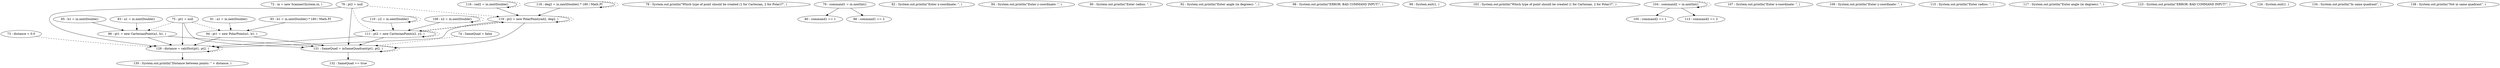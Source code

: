 digraph G {
"72 : in = new Scanner(System.in, )"
"73 : distance = 0.0"
"73 : distance = 0.0" -> "129 : distance = calcDist(pt1, pt2, )" [style=dashed]
"74 : SameQuad = false"
"74 : SameQuad = false" -> "131 : SameQuad = inSameQuadrant(pt1, pt2, )" [style=dashed]
"75 : pt1 = null"
"75 : pt1 = null" -> "131 : SameQuad = inSameQuadrant(pt1, pt2, )"
"75 : pt1 = null" -> "129 : distance = calcDist(pt1, pt2, )"
"75 : pt1 = null" -> "86 : pt1 = new CartesianPoint(a1, b1, )" [style=dashed]
"75 : pt1 = null" -> "94 : pt1 = new PolarPoint(a1, b1, )" [style=dashed]
"76 : pt2 = null"
"76 : pt2 = null" -> "131 : SameQuad = inSameQuadrant(pt1, pt2, )"
"76 : pt2 = null" -> "129 : distance = calcDist(pt1, pt2, )"
"76 : pt2 = null" -> "119 : pt2 = new PolarPoint(rad2, deg2, )" [style=dashed]
"76 : pt2 = null" -> "111 : pt2 = new CartesianPoint(x2, y2, )" [style=dashed]
"78 : System.out.println(\"Which type of point should be created (1 for Cartesian, 2 for Polar)?\", )"
"79 : command1 = in.nextInt()"
"79 : command1 = in.nextInt()" -> "80 : command1 == 1"
"79 : command1 = in.nextInt()" -> "88 : command1 == 2"
"80 : command1 == 1"
"82 : System.out.println(\"Enter x-coordinate: \", )"
"83 : a1 = in.nextDouble()"
"83 : a1 = in.nextDouble()" -> "86 : pt1 = new CartesianPoint(a1, b1, )"
"84 : System.out.println(\"Enter y-coordinate: \", )"
"85 : b1 = in.nextDouble()"
"85 : b1 = in.nextDouble()" -> "86 : pt1 = new CartesianPoint(a1, b1, )"
"86 : pt1 = new CartesianPoint(a1, b1, )"
"86 : pt1 = new CartesianPoint(a1, b1, )" -> "131 : SameQuad = inSameQuadrant(pt1, pt2, )"
"86 : pt1 = new CartesianPoint(a1, b1, )" -> "129 : distance = calcDist(pt1, pt2, )"
"88 : command1 == 2"
"90 : System.out.println(\"Enter radius: \", )"
"91 : a1 = in.nextDouble()"
"91 : a1 = in.nextDouble()" -> "94 : pt1 = new PolarPoint(a1, b1, )"
"92 : System.out.println(\"Enter angle (in degrees): \", )"
"93 : b1 = in.nextDouble() * 180 / Math.PI"
"93 : b1 = in.nextDouble() * 180 / Math.PI" -> "94 : pt1 = new PolarPoint(a1, b1, )"
"94 : pt1 = new PolarPoint(a1, b1, )"
"94 : pt1 = new PolarPoint(a1, b1, )" -> "131 : SameQuad = inSameQuadrant(pt1, pt2, )"
"94 : pt1 = new PolarPoint(a1, b1, )" -> "129 : distance = calcDist(pt1, pt2, )"
"98 : System.out.println(\"ERROR: BAD COMMAND INPUT!\", )"
"99 : System.exit(1, )"
"103 : System.out.println(\"Which type of point should be created (1 for Cartesian, 2 for Polar)?\", )"
"104 : command2 = in.nextInt()"
"104 : command2 = in.nextInt()" -> "105 : command2 == 1"
"104 : command2 = in.nextInt()" -> "113 : command2 == 2"
"104 : command2 = in.nextInt()" -> "104 : command2 = in.nextInt()" [style=dashed]
"105 : command2 == 1"
"107 : System.out.println(\"Enter x-coordinate: \", )"
"108 : x2 = in.nextDouble()"
"108 : x2 = in.nextDouble()" -> "111 : pt2 = new CartesianPoint(x2, y2, )"
"108 : x2 = in.nextDouble()" -> "108 : x2 = in.nextDouble()" [style=dashed]
"109 : System.out.println(\"Enter y-coordinate: \", )"
"110 : y2 = in.nextDouble()"
"110 : y2 = in.nextDouble()" -> "111 : pt2 = new CartesianPoint(x2, y2, )"
"110 : y2 = in.nextDouble()" -> "110 : y2 = in.nextDouble()" [style=dashed]
"111 : pt2 = new CartesianPoint(x2, y2, )"
"111 : pt2 = new CartesianPoint(x2, y2, )" -> "131 : SameQuad = inSameQuadrant(pt1, pt2, )"
"111 : pt2 = new CartesianPoint(x2, y2, )" -> "129 : distance = calcDist(pt1, pt2, )"
"111 : pt2 = new CartesianPoint(x2, y2, )" -> "119 : pt2 = new PolarPoint(rad2, deg2, )" [style=dashed]
"111 : pt2 = new CartesianPoint(x2, y2, )" -> "111 : pt2 = new CartesianPoint(x2, y2, )" [style=dashed]
"113 : command2 == 2"
"115 : System.out.println(\"Enter radius: \", )"
"116 : rad2 = in.nextDouble()"
"116 : rad2 = in.nextDouble()" -> "119 : pt2 = new PolarPoint(rad2, deg2, )"
"116 : rad2 = in.nextDouble()" -> "116 : rad2 = in.nextDouble()" [style=dashed]
"117 : System.out.println(\"Enter angle (in degrees): \", )"
"118 : deg2 = in.nextDouble() * 180 / Math.PI"
"118 : deg2 = in.nextDouble() * 180 / Math.PI" -> "119 : pt2 = new PolarPoint(rad2, deg2, )"
"118 : deg2 = in.nextDouble() * 180 / Math.PI" -> "118 : deg2 = in.nextDouble() * 180 / Math.PI" [style=dashed]
"119 : pt2 = new PolarPoint(rad2, deg2, )"
"119 : pt2 = new PolarPoint(rad2, deg2, )" -> "131 : SameQuad = inSameQuadrant(pt1, pt2, )"
"119 : pt2 = new PolarPoint(rad2, deg2, )" -> "129 : distance = calcDist(pt1, pt2, )"
"119 : pt2 = new PolarPoint(rad2, deg2, )" -> "119 : pt2 = new PolarPoint(rad2, deg2, )" [style=dashed]
"119 : pt2 = new PolarPoint(rad2, deg2, )" -> "111 : pt2 = new CartesianPoint(x2, y2, )" [style=dashed]
"123 : System.out.println(\"ERROR: BAD COMMAND INPUT!\", )"
"124 : System.exit(1, )"
"129 : distance = calcDist(pt1, pt2, )"
"129 : distance = calcDist(pt1, pt2, )" -> "130 : System.out.println(\"Distance between points: \" + distance, )"
"129 : distance = calcDist(pt1, pt2, )" -> "129 : distance = calcDist(pt1, pt2, )" [style=dashed]
"130 : System.out.println(\"Distance between points: \" + distance, )"
"131 : SameQuad = inSameQuadrant(pt1, pt2, )"
"131 : SameQuad = inSameQuadrant(pt1, pt2, )" -> "132 : SameQuad == true"
"131 : SameQuad = inSameQuadrant(pt1, pt2, )" -> "131 : SameQuad = inSameQuadrant(pt1, pt2, )" [style=dashed]
"132 : SameQuad == true"
"134 : System.out.println(\"In same quadrant\", )"
"138 : System.out.println(\"Not in same quadrant\", )"
}